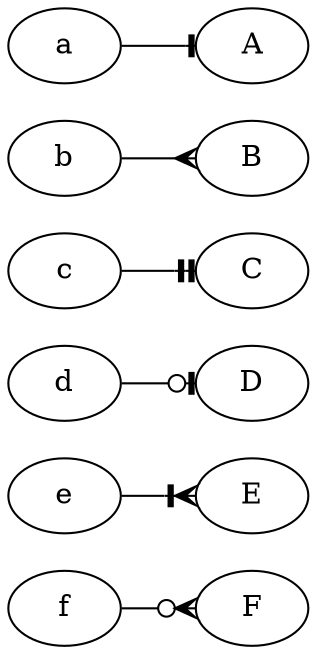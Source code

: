 digraph {
    rankdir=LR

    f -> F [arrowhead=crowodot]
    e -> E [arrowhead=crowtee]
    d -> D [arrowhead=teeodot]
    c -> C [arrowhead=teetee]
    b -> B [arrowhead=crow]
    a -> A [arrowhead=tee]
}

